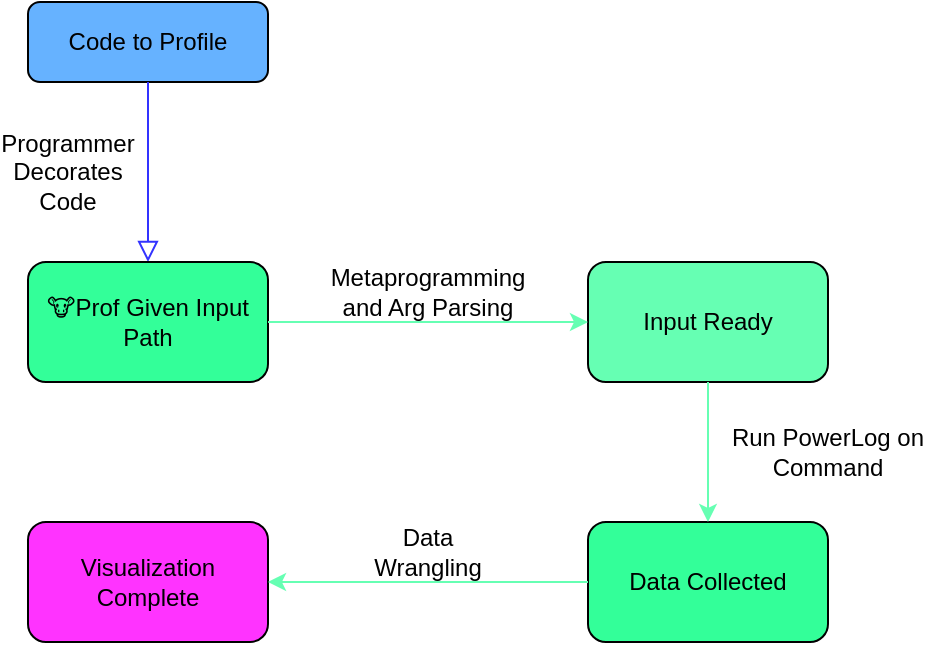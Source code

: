 <mxfile version="21.1.5" type="device">
  <diagram id="C5RBs43oDa-KdzZeNtuy" name="Page-1">
    <mxGraphModel dx="1065" dy="588" grid="1" gridSize="10" guides="1" tooltips="1" connect="1" arrows="1" fold="1" page="1" pageScale="1" pageWidth="827" pageHeight="1169" math="0" shadow="0">
      <root>
        <mxCell id="WIyWlLk6GJQsqaUBKTNV-0" />
        <mxCell id="WIyWlLk6GJQsqaUBKTNV-1" parent="WIyWlLk6GJQsqaUBKTNV-0" />
        <mxCell id="WIyWlLk6GJQsqaUBKTNV-3" value="Code to Profile" style="rounded=1;whiteSpace=wrap;html=1;fontSize=12;glass=0;strokeWidth=1;shadow=0;fillColor=#66B2FF;" parent="WIyWlLk6GJQsqaUBKTNV-1" vertex="1">
          <mxGeometry x="160" y="80" width="120" height="40" as="geometry" />
        </mxCell>
        <mxCell id="qAAciUtxbVZMitGVEbFj-0" value="" style="rounded=0;html=1;jettySize=auto;orthogonalLoop=1;fontSize=11;endArrow=block;endFill=0;endSize=8;strokeWidth=1;shadow=0;labelBackgroundColor=none;edgeStyle=orthogonalEdgeStyle;strokeColor=#3333FF;" edge="1" parent="WIyWlLk6GJQsqaUBKTNV-1" source="WIyWlLk6GJQsqaUBKTNV-3" target="qAAciUtxbVZMitGVEbFj-5">
          <mxGeometry relative="1" as="geometry">
            <mxPoint x="220" y="120" as="sourcePoint" />
            <mxPoint x="220" y="210" as="targetPoint" />
          </mxGeometry>
        </mxCell>
        <mxCell id="qAAciUtxbVZMitGVEbFj-4" value="Programmer Decorates Code" style="text;html=1;strokeColor=none;fillColor=none;align=center;verticalAlign=middle;whiteSpace=wrap;rounded=0;" vertex="1" parent="WIyWlLk6GJQsqaUBKTNV-1">
          <mxGeometry x="150" y="150" width="60" height="30" as="geometry" />
        </mxCell>
        <mxCell id="qAAciUtxbVZMitGVEbFj-5" value="🐮Prof Given Input Path" style="rounded=1;whiteSpace=wrap;html=1;fillColor=#33FF99;" vertex="1" parent="WIyWlLk6GJQsqaUBKTNV-1">
          <mxGeometry x="160" y="210" width="120" height="60" as="geometry" />
        </mxCell>
        <mxCell id="qAAciUtxbVZMitGVEbFj-6" value="Input Ready" style="rounded=1;whiteSpace=wrap;html=1;fillColor=#66FFB3;" vertex="1" parent="WIyWlLk6GJQsqaUBKTNV-1">
          <mxGeometry x="440" y="210" width="120" height="60" as="geometry" />
        </mxCell>
        <mxCell id="qAAciUtxbVZMitGVEbFj-7" value="" style="endArrow=classic;html=1;rounded=0;entryX=0;entryY=0.5;entryDx=0;entryDy=0;exitX=1;exitY=0.5;exitDx=0;exitDy=0;strokeColor=#66FFB3;" edge="1" parent="WIyWlLk6GJQsqaUBKTNV-1" source="qAAciUtxbVZMitGVEbFj-5" target="qAAciUtxbVZMitGVEbFj-6">
          <mxGeometry width="50" height="50" relative="1" as="geometry">
            <mxPoint x="290" y="240" as="sourcePoint" />
            <mxPoint x="340" y="190" as="targetPoint" />
          </mxGeometry>
        </mxCell>
        <mxCell id="qAAciUtxbVZMitGVEbFj-10" value="Metaprogramming and Arg Parsing" style="text;html=1;strokeColor=none;fillColor=none;align=center;verticalAlign=middle;whiteSpace=wrap;rounded=0;" vertex="1" parent="WIyWlLk6GJQsqaUBKTNV-1">
          <mxGeometry x="300" y="210" width="120" height="30" as="geometry" />
        </mxCell>
        <mxCell id="qAAciUtxbVZMitGVEbFj-11" value="Data Collected" style="rounded=1;whiteSpace=wrap;html=1;strokeColor=#000000;fillColor=#33FF99;" vertex="1" parent="WIyWlLk6GJQsqaUBKTNV-1">
          <mxGeometry x="440" y="340" width="120" height="60" as="geometry" />
        </mxCell>
        <mxCell id="qAAciUtxbVZMitGVEbFj-12" value="" style="endArrow=classic;html=1;rounded=0;entryX=0.5;entryY=0;entryDx=0;entryDy=0;strokeColor=#66FFB3;" edge="1" parent="WIyWlLk6GJQsqaUBKTNV-1" target="qAAciUtxbVZMitGVEbFj-11">
          <mxGeometry width="50" height="50" relative="1" as="geometry">
            <mxPoint x="500" y="270" as="sourcePoint" />
            <mxPoint x="550" y="220" as="targetPoint" />
          </mxGeometry>
        </mxCell>
        <mxCell id="qAAciUtxbVZMitGVEbFj-13" value="Run PowerLog on Command" style="text;html=1;strokeColor=none;fillColor=none;align=center;verticalAlign=middle;whiteSpace=wrap;rounded=0;" vertex="1" parent="WIyWlLk6GJQsqaUBKTNV-1">
          <mxGeometry x="510" y="290" width="100" height="30" as="geometry" />
        </mxCell>
        <mxCell id="qAAciUtxbVZMitGVEbFj-14" value="Visualization Complete" style="rounded=1;whiteSpace=wrap;html=1;fillColor=#FF33FF;" vertex="1" parent="WIyWlLk6GJQsqaUBKTNV-1">
          <mxGeometry x="160" y="340" width="120" height="60" as="geometry" />
        </mxCell>
        <mxCell id="qAAciUtxbVZMitGVEbFj-16" value="" style="endArrow=classic;html=1;rounded=0;entryX=1;entryY=0.5;entryDx=0;entryDy=0;strokeColor=#66FFB3;" edge="1" parent="WIyWlLk6GJQsqaUBKTNV-1" target="qAAciUtxbVZMitGVEbFj-14">
          <mxGeometry width="50" height="50" relative="1" as="geometry">
            <mxPoint x="440" y="370" as="sourcePoint" />
            <mxPoint x="490" y="320" as="targetPoint" />
          </mxGeometry>
        </mxCell>
        <mxCell id="qAAciUtxbVZMitGVEbFj-17" value="Data Wrangling" style="text;html=1;strokeColor=none;fillColor=none;align=center;verticalAlign=middle;whiteSpace=wrap;rounded=0;" vertex="1" parent="WIyWlLk6GJQsqaUBKTNV-1">
          <mxGeometry x="330" y="340" width="60" height="30" as="geometry" />
        </mxCell>
      </root>
    </mxGraphModel>
  </diagram>
</mxfile>
